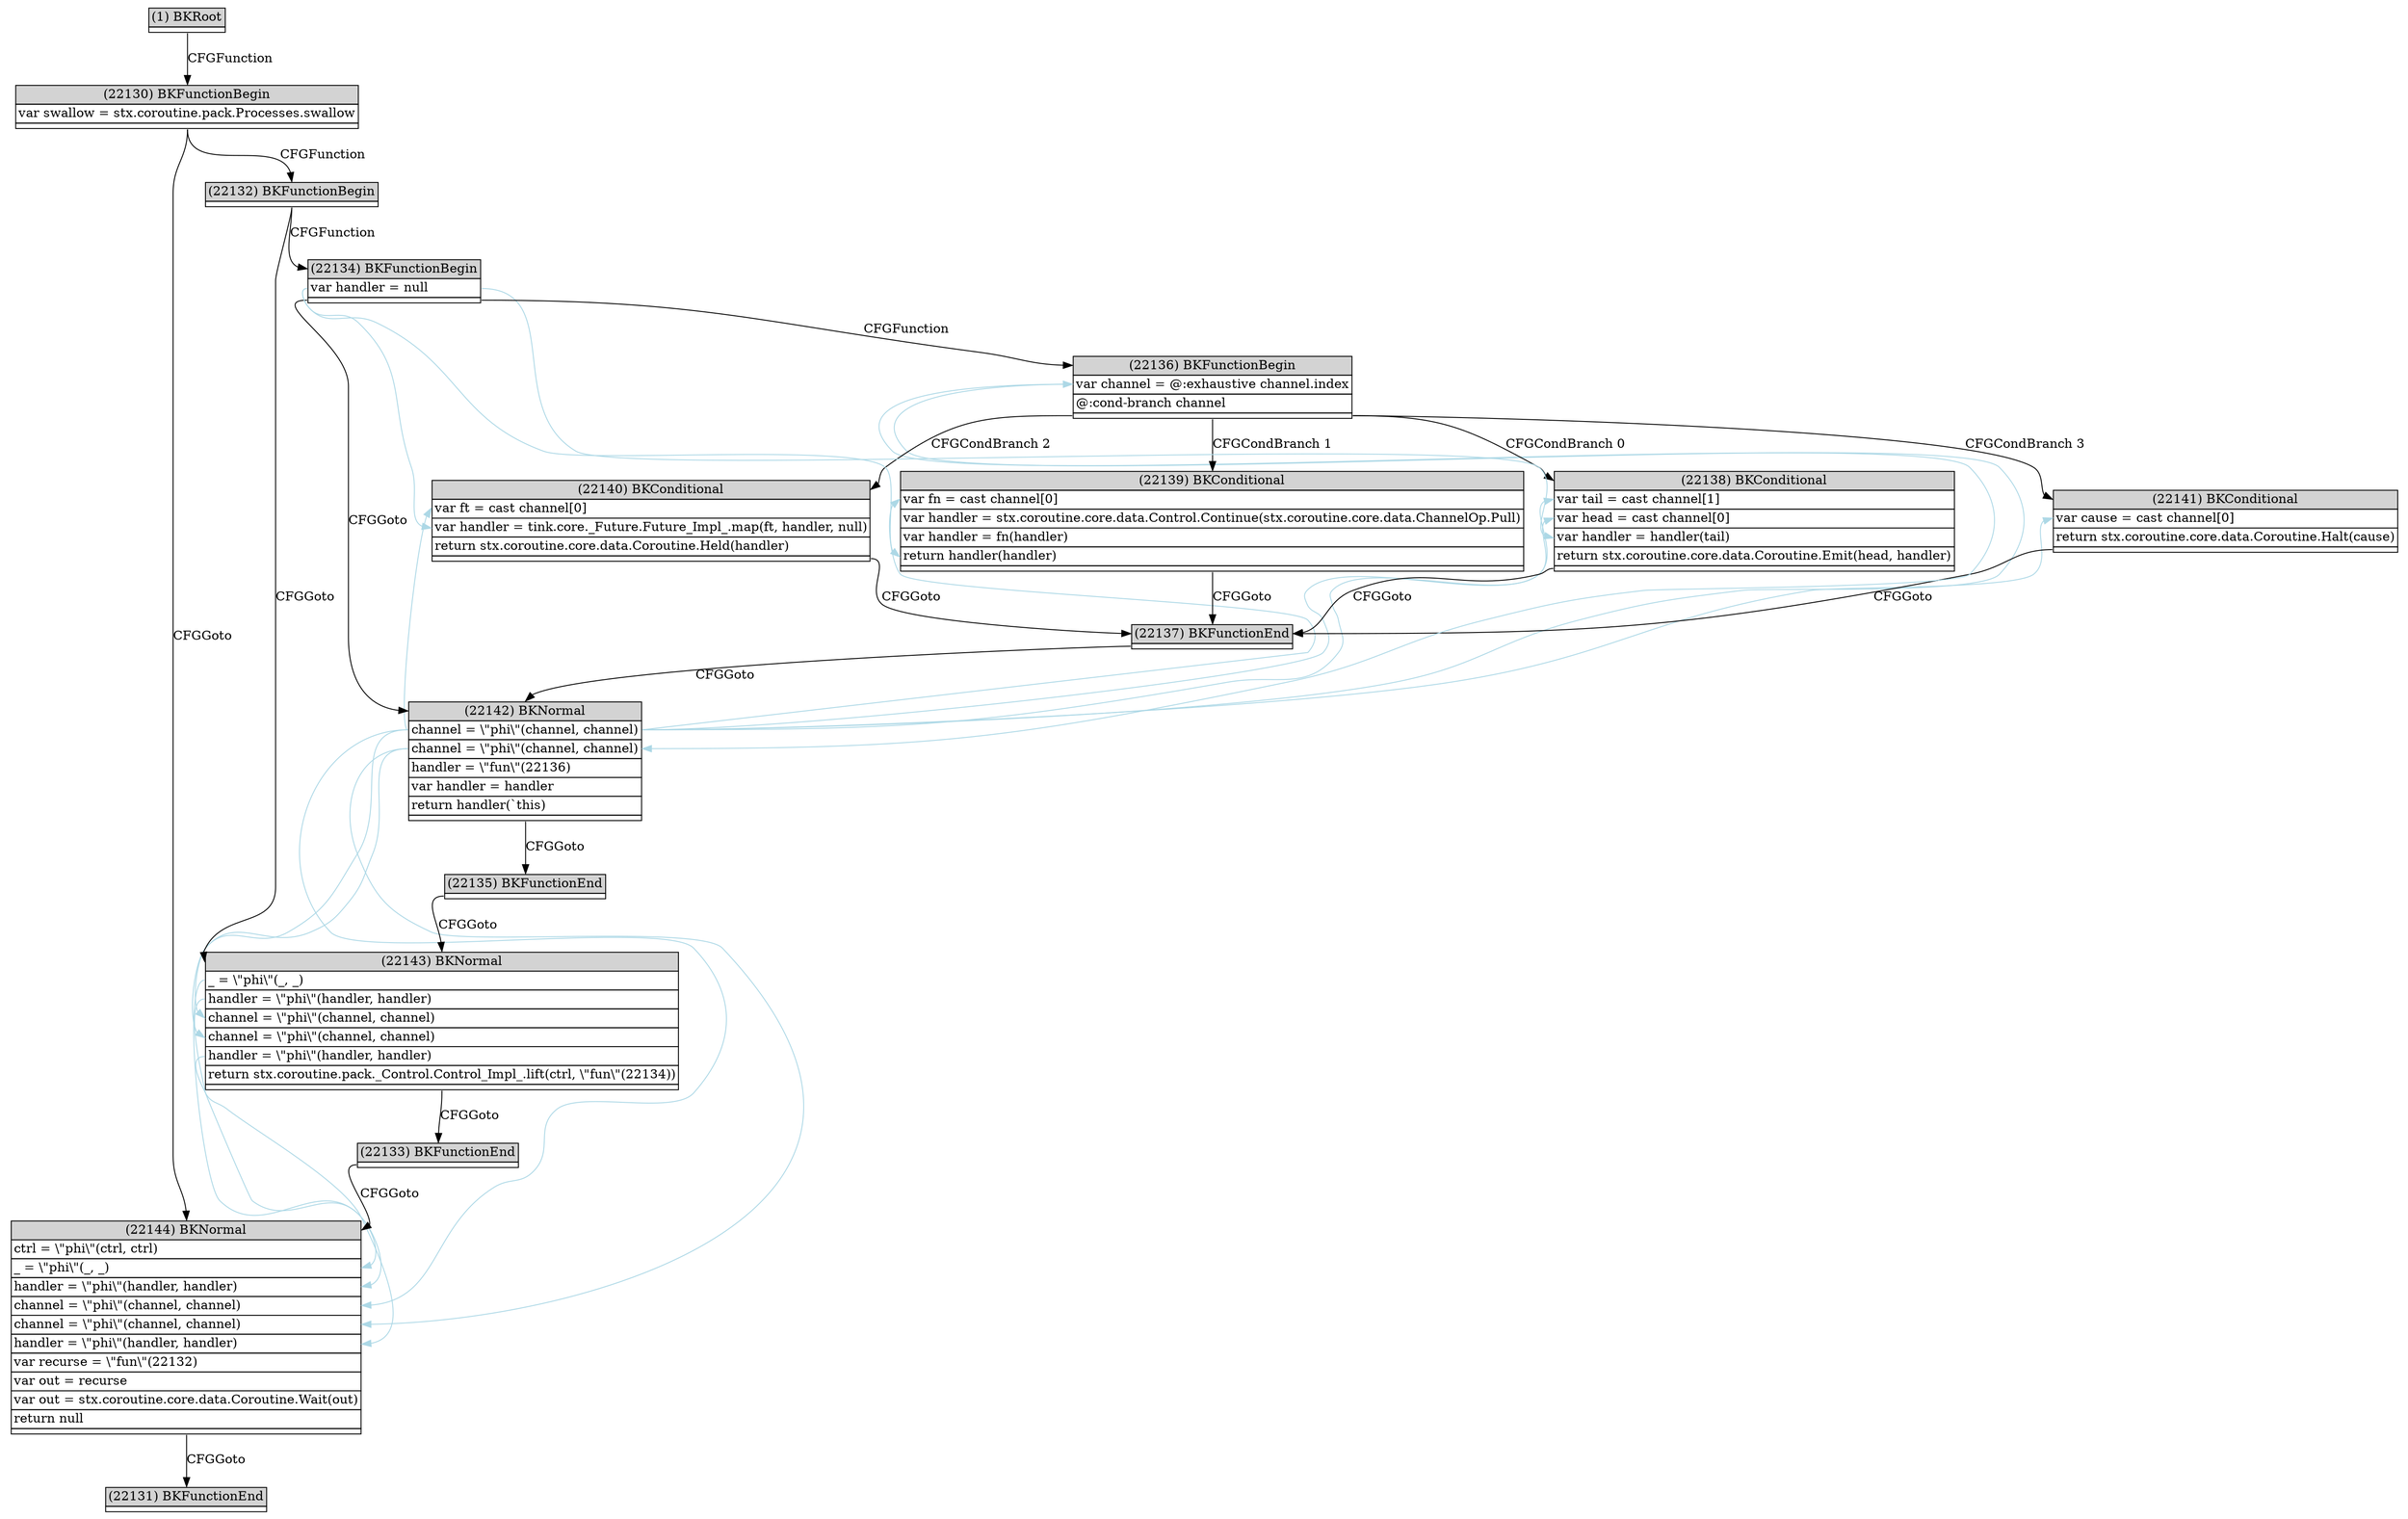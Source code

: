 digraph graphname {
	node [shape=plaintext];
n22144[label=<<table BORDER="0" CELLBORDER="1" CELLSPACING="0">
	<tr><td port="in" bgcolor="lightgray">(22144) BKNormal</td></tr>
	<tr><td port="ep0" align="left">ctrl = \"phi\"(ctrl, ctrl)</td></tr>
	<tr><td port="ep1" align="left">_ = \"phi\"(_, _)</td></tr>
	<tr><td port="ep2" align="left">handler = \"phi\"(handler, handler)</td></tr>
	<tr><td port="ep3" align="left">channel = \"phi\"(channel, channel)</td></tr>
	<tr><td port="ep4" align="left">channel = \"phi\"(channel, channel)</td></tr>
	<tr><td port="ep5" align="left">handler = \"phi\"(handler, handler)</td></tr>
	<tr><td port="e0" align="left">var recurse = \"fun\"(22132)</td></tr>
	<tr><td port="e1" align="left">var out = recurse</td></tr>
	<tr><td port="e2" align="left">var out = stx.coroutine.core.data.Coroutine.Wait(out)</td></tr>
	<tr><td port="e3" align="left">return null</td></tr>
	<tr><td port="out"></td></tr>
</table>>];
n22143[label=<<table BORDER="0" CELLBORDER="1" CELLSPACING="0">
	<tr><td port="in" bgcolor="lightgray">(22143) BKNormal</td></tr>
	<tr><td port="ep0" align="left">_ = \"phi\"(_, _)</td></tr>
	<tr><td port="ep1" align="left">handler = \"phi\"(handler, handler)</td></tr>
	<tr><td port="ep2" align="left">channel = \"phi\"(channel, channel)</td></tr>
	<tr><td port="ep3" align="left">channel = \"phi\"(channel, channel)</td></tr>
	<tr><td port="ep4" align="left">handler = \"phi\"(handler, handler)</td></tr>
	<tr><td port="e0" align="left">return stx.coroutine.pack._Control.Control_Impl_.lift(ctrl, \"fun\"(22134))</td></tr>
	<tr><td port="out"></td></tr>
</table>>];
n22142[label=<<table BORDER="0" CELLBORDER="1" CELLSPACING="0">
	<tr><td port="in" bgcolor="lightgray">(22142) BKNormal</td></tr>
	<tr><td port="ep0" align="left">channel = \"phi\"(channel, channel)</td></tr>
	<tr><td port="ep1" align="left">channel = \"phi\"(channel, channel)</td></tr>
	<tr><td port="e0" align="left">handler = \"fun\"(22136)</td></tr>
	<tr><td port="e1" align="left">var handler = handler</td></tr>
	<tr><td port="e2" align="left">return handler(`this)</td></tr>
	<tr><td port="out"></td></tr>
</table>>];
n22141[label=<<table BORDER="0" CELLBORDER="1" CELLSPACING="0">
	<tr><td port="in" bgcolor="lightgray">(22141) BKConditional</td></tr>
	<tr><td port="e0" align="left">var cause = cast channel[0]</td></tr>
	<tr><td port="e1" align="left">return stx.coroutine.core.data.Coroutine.Halt(cause)</td></tr>
	<tr><td port="out"></td></tr>
</table>>];
n22140[label=<<table BORDER="0" CELLBORDER="1" CELLSPACING="0">
	<tr><td port="in" bgcolor="lightgray">(22140) BKConditional</td></tr>
	<tr><td port="e0" align="left">var ft = cast channel[0]</td></tr>
	<tr><td port="e1" align="left">var handler = tink.core._Future.Future_Impl_.map(ft, handler, null)</td></tr>
	<tr><td port="e2" align="left">return stx.coroutine.core.data.Coroutine.Held(handler)</td></tr>
	<tr><td port="out"></td></tr>
</table>>];
n22139[label=<<table BORDER="0" CELLBORDER="1" CELLSPACING="0">
	<tr><td port="in" bgcolor="lightgray">(22139) BKConditional</td></tr>
	<tr><td port="e0" align="left">var fn = cast channel[0]</td></tr>
	<tr><td port="e1" align="left">var handler = stx.coroutine.core.data.Control.Continue(stx.coroutine.core.data.ChannelOp.Pull)</td></tr>
	<tr><td port="e2" align="left">var handler = fn(handler)</td></tr>
	<tr><td port="e3" align="left">return handler(handler)</td></tr>
	<tr><td port="out"></td></tr>
</table>>];
n22138[label=<<table BORDER="0" CELLBORDER="1" CELLSPACING="0">
	<tr><td port="in" bgcolor="lightgray">(22138) BKConditional</td></tr>
	<tr><td port="e0" align="left">var tail = cast channel[1]</td></tr>
	<tr><td port="e1" align="left">var head = cast channel[0]</td></tr>
	<tr><td port="e2" align="left">var handler = handler(tail)</td></tr>
	<tr><td port="e3" align="left">return stx.coroutine.core.data.Coroutine.Emit(head, handler)</td></tr>
	<tr><td port="out"></td></tr>
</table>>];
n22137[label=<<table BORDER="0" CELLBORDER="1" CELLSPACING="0">
	<tr><td port="in" bgcolor="lightgray">(22137) BKFunctionEnd</td></tr>
	<tr><td port="out"></td></tr>
</table>>];
n22136[label=<<table BORDER="0" CELLBORDER="1" CELLSPACING="0">
	<tr><td port="in" bgcolor="lightgray">(22136) BKFunctionBegin</td></tr>
	<tr><td port="e0" align="left">var channel = @:exhaustive channel.index</td></tr>
	<tr><td port="e1" align="left">@:cond-branch channel</td></tr>
	<tr><td port="out"></td></tr>
</table>>];
n22135[label=<<table BORDER="0" CELLBORDER="1" CELLSPACING="0">
	<tr><td port="in" bgcolor="lightgray">(22135) BKFunctionEnd</td></tr>
	<tr><td port="out"></td></tr>
</table>>];
n22134[label=<<table BORDER="0" CELLBORDER="1" CELLSPACING="0">
	<tr><td port="in" bgcolor="lightgray">(22134) BKFunctionBegin</td></tr>
	<tr><td port="e0" align="left">var handler = null</td></tr>
	<tr><td port="out"></td></tr>
</table>>];
n22133[label=<<table BORDER="0" CELLBORDER="1" CELLSPACING="0">
	<tr><td port="in" bgcolor="lightgray">(22133) BKFunctionEnd</td></tr>
	<tr><td port="out"></td></tr>
</table>>];
n22132[label=<<table BORDER="0" CELLBORDER="1" CELLSPACING="0">
	<tr><td port="in" bgcolor="lightgray">(22132) BKFunctionBegin</td></tr>
	<tr><td port="out"></td></tr>
</table>>];
n22131[label=<<table BORDER="0" CELLBORDER="1" CELLSPACING="0">
	<tr><td port="in" bgcolor="lightgray">(22131) BKFunctionEnd</td></tr>
	<tr><td port="out"></td></tr>
</table>>];
n22130[label=<<table BORDER="0" CELLBORDER="1" CELLSPACING="0">
	<tr><td port="in" bgcolor="lightgray">(22130) BKFunctionBegin</td></tr>
	<tr><td port="e0" align="left">var swallow = stx.coroutine.pack.Processes.swallow</td></tr>
	<tr><td port="out"></td></tr>
</table>>];
n1[label=<<table BORDER="0" CELLBORDER="1" CELLSPACING="0">
	<tr><td port="in" bgcolor="lightgray">(1) BKRoot</td></tr>
	<tr><td port="out"></td></tr>
</table>>];
n1:out -> n22130:in[label="CFGFunction"];
n22130:out -> n22144:in[label="CFGGoto"];
n22130:out -> n22132:in[label="CFGFunction"];
n22132:out -> n22143:in[label="CFGGoto"];
n22132:out -> n22134:in[label="CFGFunction"];
n22134:out -> n22142:in[label="CFGGoto"];
n22134:out -> n22136:in[label="CFGFunction"];
n22136:out -> n22141:in[label="CFGCondBranch 3"];
n22136:out -> n22140:in[label="CFGCondBranch 2"];
n22136:out -> n22139:in[label="CFGCondBranch 1"];
n22136:out -> n22138:in[label="CFGCondBranch 0"];
n22138:out -> n22137:in[label="CFGGoto"];
n22139:out -> n22137:in[label="CFGGoto"];
n22140:out -> n22137:in[label="CFGGoto"];
n22137:out -> n22142:in[label="CFGGoto"];
n22141:out -> n22137:in[label="CFGGoto"];
n22142:out -> n22135:in[label="CFGGoto"];
n22135:out -> n22143:in[label="CFGGoto"];
n22143:out -> n22133:in[label="CFGGoto"];
n22133:out -> n22144:in[label="CFGGoto"];
n22144:out -> n22131:in[label="CFGGoto"];
n22143:ep0 -> n22144:ep1[color=lightblue,constraint=false];
n22143:ep1 -> n22144:ep2[color=lightblue,constraint=false];
n22142:ep0 -> n22141:e0[color=lightblue,constraint=false];
n22142:ep0 -> n22140:e0[color=lightblue,constraint=false];
n22142:ep0 -> n22139:e0[color=lightblue,constraint=false];
n22142:ep0 -> n22138:e1[color=lightblue,constraint=false];
n22142:ep0 -> n22138:e0[color=lightblue,constraint=false];
n22142:ep0 -> n22136:e0[color=lightblue,constraint=false];
n22142:ep0 -> n22143:ep2[color=lightblue,constraint=false];
n22142:ep0 -> n22144:ep3[color=lightblue,constraint=false];
n22142:ep1 -> n22143:ep3[color=lightblue,constraint=false];
n22142:ep1 -> n22144:ep4[color=lightblue,constraint=false];
n22143:ep4 -> n22144:ep5[color=lightblue,constraint=false];
n22134:e0 -> n22140:e1[color=lightblue,constraint=false];
n22134:e0 -> n22139:e3[color=lightblue,constraint=false];
n22134:e0 -> n22138:e2[color=lightblue,constraint=false];
n22136:e0 -> n22142:ep1[color=lightblue,constraint=false];
}
